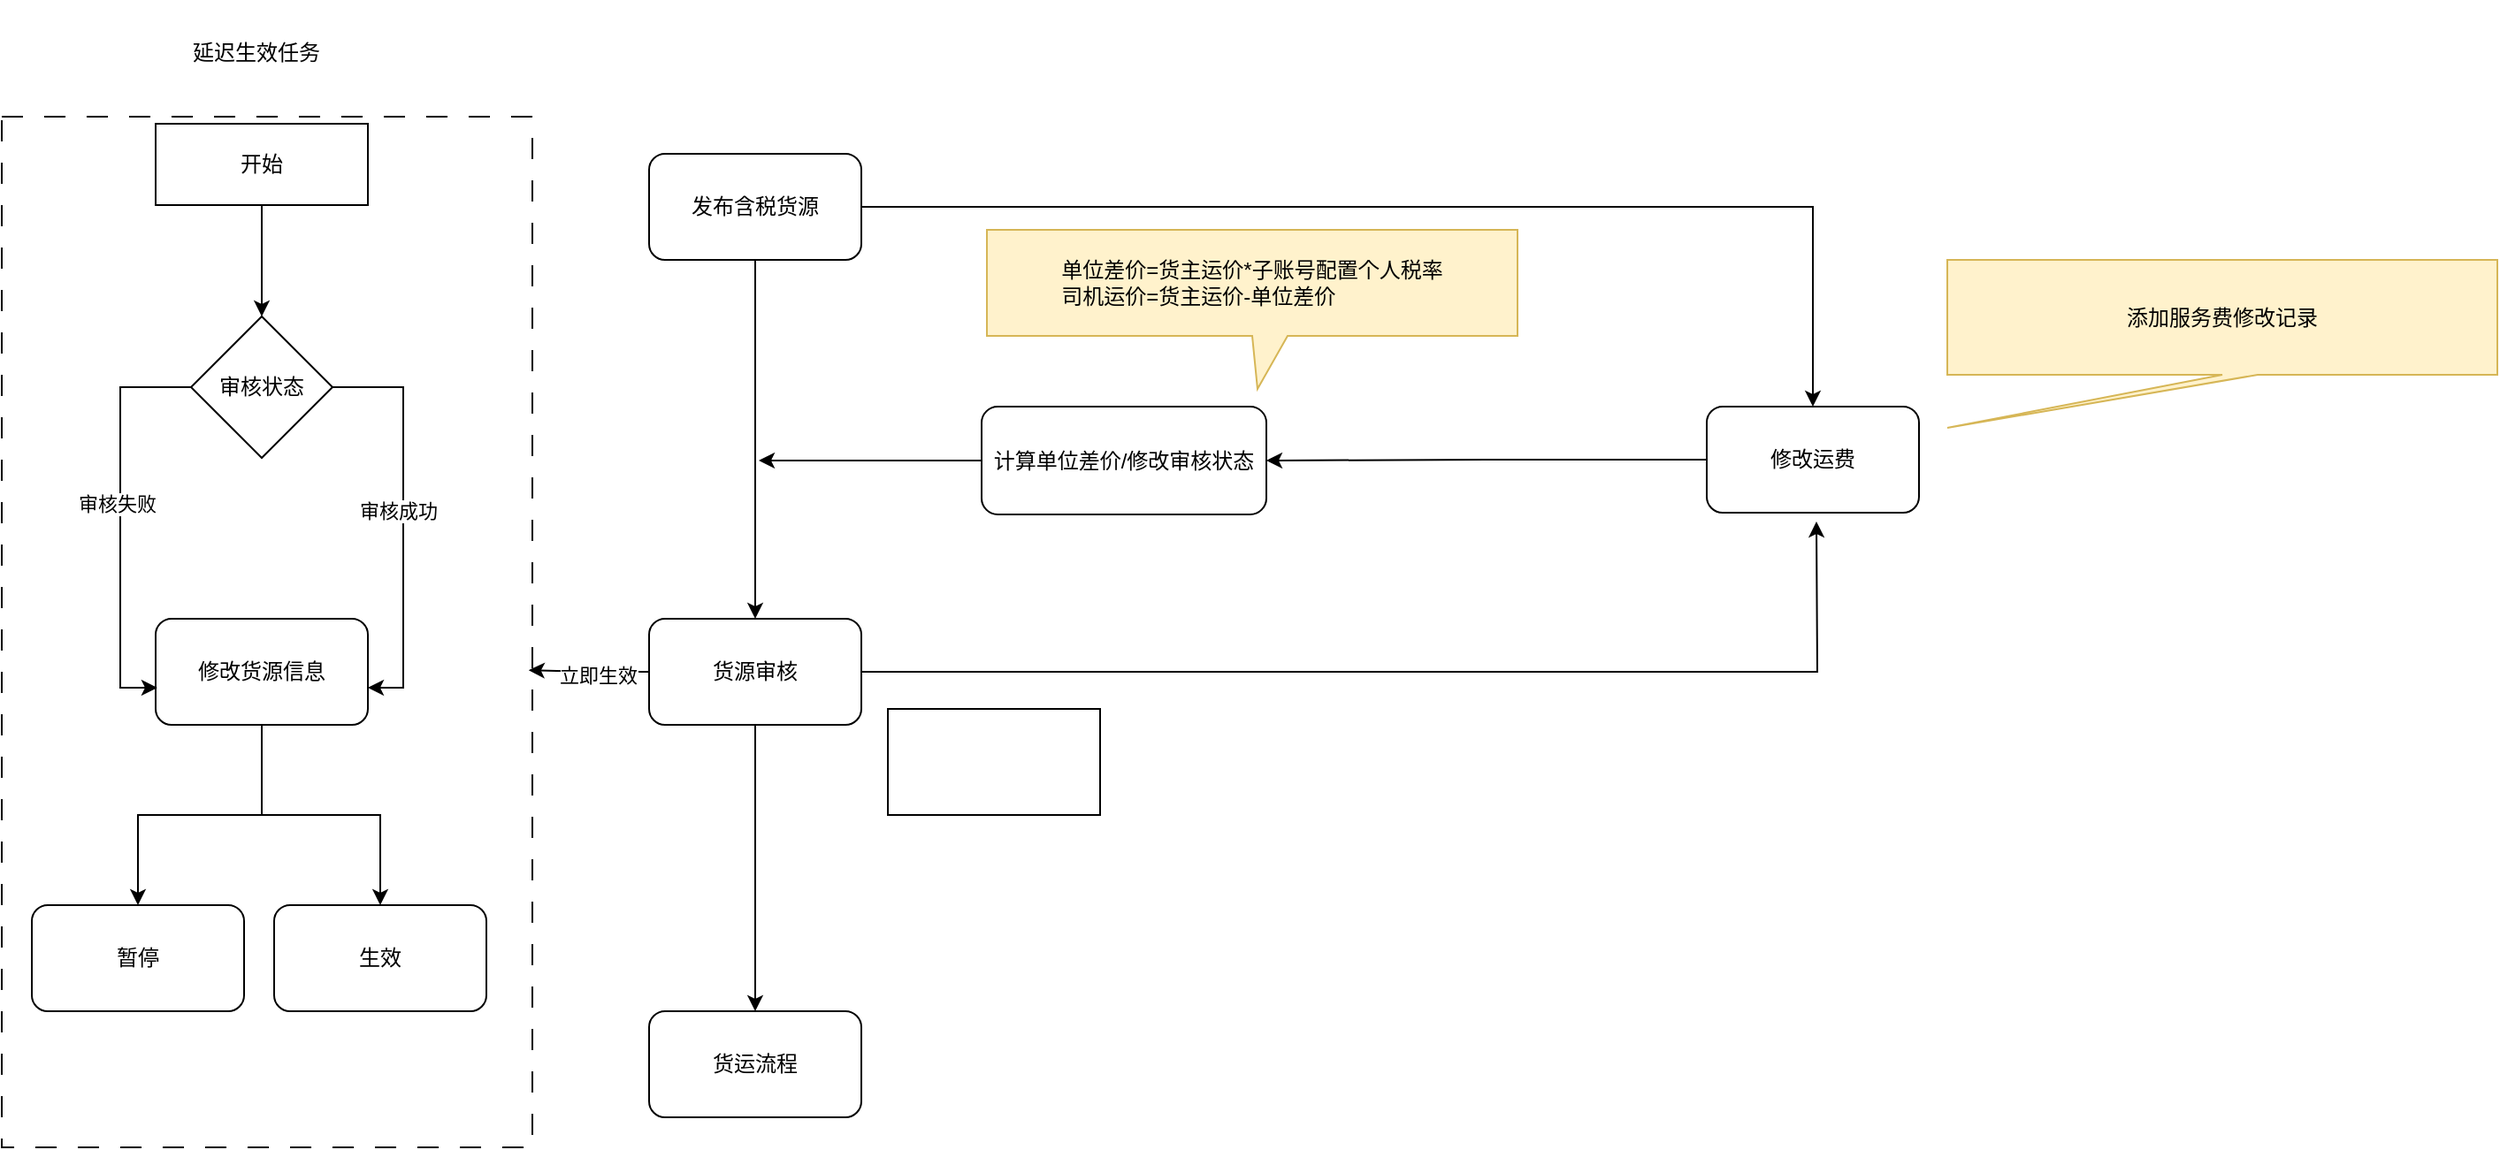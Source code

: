 <mxfile version="27.0.4">
  <diagram name="第 1 页" id="X953SDvG-uvm2T8iUO7L">
    <mxGraphModel dx="2066" dy="1126" grid="0" gridSize="10" guides="1" tooltips="1" connect="1" arrows="1" fold="1" page="1" pageScale="1" pageWidth="2339" pageHeight="3300" math="0" shadow="0">
      <root>
        <mxCell id="0" />
        <mxCell id="1" parent="0" />
        <mxCell id="HxwUGHrHZ89-YTZq8f_4-15" style="edgeStyle=orthogonalEdgeStyle;rounded=0;orthogonalLoop=1;jettySize=auto;html=1;" edge="1" parent="1" source="HxwUGHrHZ89-YTZq8f_4-1" target="HxwUGHrHZ89-YTZq8f_4-3">
          <mxGeometry relative="1" as="geometry" />
        </mxCell>
        <mxCell id="HxwUGHrHZ89-YTZq8f_4-31" style="edgeStyle=orthogonalEdgeStyle;rounded=0;orthogonalLoop=1;jettySize=auto;html=1;" edge="1" parent="1" source="HxwUGHrHZ89-YTZq8f_4-1" target="HxwUGHrHZ89-YTZq8f_4-18">
          <mxGeometry relative="1" as="geometry" />
        </mxCell>
        <mxCell id="HxwUGHrHZ89-YTZq8f_4-1" value="发布含税货源" style="rounded=1;whiteSpace=wrap;html=1;" vertex="1" parent="1">
          <mxGeometry x="850" y="207" width="120" height="60" as="geometry" />
        </mxCell>
        <mxCell id="HxwUGHrHZ89-YTZq8f_4-23" style="edgeStyle=orthogonalEdgeStyle;rounded=0;orthogonalLoop=1;jettySize=auto;html=1;" edge="1" parent="1" source="HxwUGHrHZ89-YTZq8f_4-3" target="HxwUGHrHZ89-YTZq8f_4-21">
          <mxGeometry relative="1" as="geometry" />
        </mxCell>
        <mxCell id="HxwUGHrHZ89-YTZq8f_4-30" style="edgeStyle=orthogonalEdgeStyle;rounded=0;orthogonalLoop=1;jettySize=auto;html=1;" edge="1" parent="1" source="HxwUGHrHZ89-YTZq8f_4-3">
          <mxGeometry relative="1" as="geometry">
            <mxPoint x="1510" y="415" as="targetPoint" />
          </mxGeometry>
        </mxCell>
        <mxCell id="HxwUGHrHZ89-YTZq8f_4-3" value="货源审核" style="rounded=1;whiteSpace=wrap;html=1;" vertex="1" parent="1">
          <mxGeometry x="850" y="470" width="120" height="60" as="geometry" />
        </mxCell>
        <mxCell id="HxwUGHrHZ89-YTZq8f_4-27" style="edgeStyle=orthogonalEdgeStyle;rounded=0;orthogonalLoop=1;jettySize=auto;html=1;" edge="1" parent="1" source="HxwUGHrHZ89-YTZq8f_4-6">
          <mxGeometry relative="1" as="geometry">
            <mxPoint x="912" y="380.5" as="targetPoint" />
          </mxGeometry>
        </mxCell>
        <mxCell id="HxwUGHrHZ89-YTZq8f_4-6" value="计算单位差价/修改审核状态" style="rounded=1;whiteSpace=wrap;html=1;" vertex="1" parent="1">
          <mxGeometry x="1038" y="350" width="161" height="61" as="geometry" />
        </mxCell>
        <mxCell id="HxwUGHrHZ89-YTZq8f_4-7" value="&lt;div data-docx-has-block-data=&quot;false&quot; data-lark-html-role=&quot;root&quot; data-page-id=&quot;PmPzdInQhoWsLtxFXCoc3s2pnDf&quot;&gt;&lt;div style=&quot;text-align: left;&quot; class=&quot;ace-line ace-line old-record-id-NmQLd3BFJoofC6xrh7jcFsMHnQh&quot;&gt;单位差价=货主运价*子账号配置个人税率&lt;/div&gt;&lt;div style=&quot;text-align: left;&quot; class=&quot;ace-line ace-line old-record-id-NvOwdJEEnoes11xt6zHcCwHLnfe&quot;&gt;      司机运价=货主运价-单位差价&lt;/div&gt;&lt;/div&gt;&lt;span class=&quot;lark-record-clipboard&quot; data-lark-record-format=&quot;docx/record&quot; data-lark-record-data=&quot;{&amp;quot;isCut&amp;quot;:false,&amp;quot;rootId&amp;quot;:&amp;quot;PmPzdInQhoWsLtxFXCoc3s2pnDf&amp;quot;,&amp;quot;parentId&amp;quot;:&amp;quot;PmPzdInQhoWsLtxFXCoc3s2pnDf&amp;quot;,&amp;quot;blockIds&amp;quot;:[40,41],&amp;quot;recordIds&amp;quot;:[&amp;quot;NmQLd3BFJoofC6xrh7jcFsMHnQh&amp;quot;,&amp;quot;NvOwdJEEnoes11xt6zHcCwHLnfe&amp;quot;],&amp;quot;recordMap&amp;quot;:{&amp;quot;NmQLd3BFJoofC6xrh7jcFsMHnQh&amp;quot;:{&amp;quot;id&amp;quot;:&amp;quot;NmQLd3BFJoofC6xrh7jcFsMHnQh&amp;quot;,&amp;quot;snapshot&amp;quot;:{&amp;quot;type&amp;quot;:&amp;quot;text&amp;quot;,&amp;quot;parent_id&amp;quot;:&amp;quot;PmPzdInQhoWsLtxFXCoc3s2pnDf&amp;quot;,&amp;quot;comments&amp;quot;:[],&amp;quot;revisions&amp;quot;:[],&amp;quot;locked&amp;quot;:false,&amp;quot;hidden&amp;quot;:false,&amp;quot;author&amp;quot;:&amp;quot;7458225783314038803&amp;quot;,&amp;quot;children&amp;quot;:[],&amp;quot;text&amp;quot;:{&amp;quot;initialAttributedTexts&amp;quot;:{&amp;quot;text&amp;quot;:{&amp;quot;0&amp;quot;:&amp;quot;单位差价=货主运价*子账号配置个人税率&amp;quot;},&amp;quot;attribs&amp;quot;:{&amp;quot;0&amp;quot;:&amp;quot;*0+j&amp;quot;}},&amp;quot;apool&amp;quot;:{&amp;quot;numToAttrib&amp;quot;:{&amp;quot;0&amp;quot;:[&amp;quot;author&amp;quot;,&amp;quot;7458225783314038803&amp;quot;]},&amp;quot;nextNum&amp;quot;:1}},&amp;quot;align&amp;quot;:&amp;quot;&amp;quot;,&amp;quot;folded&amp;quot;:false}},&amp;quot;NvOwdJEEnoes11xt6zHcCwHLnfe&amp;quot;:{&amp;quot;id&amp;quot;:&amp;quot;NvOwdJEEnoes11xt6zHcCwHLnfe&amp;quot;,&amp;quot;snapshot&amp;quot;:{&amp;quot;type&amp;quot;:&amp;quot;text&amp;quot;,&amp;quot;parent_id&amp;quot;:&amp;quot;PmPzdInQhoWsLtxFXCoc3s2pnDf&amp;quot;,&amp;quot;comments&amp;quot;:[],&amp;quot;revisions&amp;quot;:[],&amp;quot;locked&amp;quot;:false,&amp;quot;hidden&amp;quot;:false,&amp;quot;author&amp;quot;:&amp;quot;7458225783314038803&amp;quot;,&amp;quot;children&amp;quot;:[],&amp;quot;text&amp;quot;:{&amp;quot;initialAttributedTexts&amp;quot;:{&amp;quot;text&amp;quot;:{&amp;quot;0&amp;quot;:&amp;quot;      司机运价=货主运价-单位差价&amp;quot;},&amp;quot;attribs&amp;quot;:{&amp;quot;0&amp;quot;:&amp;quot;*0+k&amp;quot;}},&amp;quot;apool&amp;quot;:{&amp;quot;numToAttrib&amp;quot;:{&amp;quot;0&amp;quot;:[&amp;quot;author&amp;quot;,&amp;quot;7458225783314038803&amp;quot;]},&amp;quot;nextNum&amp;quot;:1}},&amp;quot;align&amp;quot;:&amp;quot;&amp;quot;,&amp;quot;folded&amp;quot;:false}},&amp;quot;PmPzdInQhoWsLtxFXCoc3s2pnDf&amp;quot;:{&amp;quot;id&amp;quot;:&amp;quot;PmPzdInQhoWsLtxFXCoc3s2pnDf&amp;quot;,&amp;quot;snapshot&amp;quot;:{&amp;quot;type&amp;quot;:&amp;quot;page&amp;quot;,&amp;quot;parent_id&amp;quot;:&amp;quot;&amp;quot;,&amp;quot;comments&amp;quot;:[],&amp;quot;revisions&amp;quot;:[],&amp;quot;locked&amp;quot;:false,&amp;quot;hidden&amp;quot;:false,&amp;quot;author&amp;quot;:&amp;quot;7458225783314038803&amp;quot;,&amp;quot;children&amp;quot;:[&amp;quot;doxcnSsRzmK9UY6GLMcSYavZb5g&amp;quot;,&amp;quot;doxcnnTq2jZX8zF5uBvYDxKSMM0&amp;quot;,&amp;quot;doxcn73OgdYrPLWlbyHnjd4dCaf&amp;quot;,&amp;quot;doxcn63eAXSfTvNmnqLqj1bcUTg&amp;quot;,&amp;quot;doxcnSirAcn5ZzLQK9ATJMONScc&amp;quot;,&amp;quot;doxcnaucXII4i4NTGBqqvQlXUpc&amp;quot;,&amp;quot;doxcnezhqamkZcwwLYlXd1k73Df&amp;quot;,&amp;quot;RUK6du1UAoI59gxnKC7cXmRunxf&amp;quot;,&amp;quot;doxcndBeBZvMhESlmYhNoraz8Pc&amp;quot;,&amp;quot;LotQdCCTAoonvWxRpNWcTN4vnXc&amp;quot;,&amp;quot;NiP8de5froLFGixGUZZciWxln7e&amp;quot;,&amp;quot;S7ubdwaKRoMomzxIEOvcvkF4nJf&amp;quot;,&amp;quot;Dm8IdY59uoGmJAxqeodcVRJSnIC&amp;quot;,&amp;quot;CuNTd9FRso1d3QxBpxwcE5JsnvL&amp;quot;,&amp;quot;Dnd2dcRqBoCW2kxqE0kcW2rYnNe&amp;quot;,&amp;quot;CE2CdlHt8orWM9xDPupczDMnnvc&amp;quot;,&amp;quot;A9HfdgttWolH1cxuY1RcWkdgnsD&amp;quot;,&amp;quot;ET1DdXk3EoBRz0xeUMYcNoZmnBb&amp;quot;,&amp;quot;Cpfhdy9ppoQDMix1Jr1c3mPKntd&amp;quot;,&amp;quot;BaSPdL87PomiHaxIGh4cdbg2ndF&amp;quot;,&amp;quot;PspLd9SWZojVlYx9l9hc7vx3njf&amp;quot;,&amp;quot;QK0KdJlY5oTKy4xioQzcTmaCnCg&amp;quot;,&amp;quot;G8zwdILu0oyZFyxRLBXcs2aSnlb&amp;quot;,&amp;quot;SGsXdrogVoe90CxuqGNcZSEpnkg&amp;quot;,&amp;quot;Z6Rzdg7iioi1QcxC79Vcw3Pwnt1&amp;quot;,&amp;quot;QpZFd04gMoazcbxpnQecz8xNn0b&amp;quot;,&amp;quot;BLN8dz5zgo1DnXx1ugpcwpaTn8e&amp;quot;,&amp;quot;YJw1dj16poAyETxmY6Xc6ZMkn7S&amp;quot;,&amp;quot;OuGhdA6E3oggCfxp72WcNjA2nNg&amp;quot;,&amp;quot;FISfdRmcIofh3UxEcIjch1ewn9e&amp;quot;,&amp;quot;EbhidXsUFoAhqix19BKcvdpXnOd&amp;quot;,&amp;quot;PZc2dtcJ7oxMSfxz6ZNcXA2Hnkf&amp;quot;,&amp;quot;MkVedFoMZoLnn1xv443ciyPtn0d&amp;quot;,&amp;quot;RtKqdQCn4oAQBfxaZe5cV3RhnOh&amp;quot;,&amp;quot;EHfidlIZIo7AewxMBJBc7K7CnQg&amp;quot;,&amp;quot;OELXd7sXuosqiOx3xpRcONlAnJc&amp;quot;,&amp;quot;AU6BdLSdqotGzzxffRdcTVesnoe&amp;quot;,&amp;quot;VaJQdDIbBoikS1xvuXCcqcDMnJc&amp;quot;,&amp;quot;NmQLd3BFJoofC6xrh7jcFsMHnQh&amp;quot;,&amp;quot;NvOwdJEEnoes11xt6zHcCwHLnfe&amp;quot;,&amp;quot;ZM2odY1GPodB09xtyETcVpR6nId&amp;quot;,&amp;quot;W6Uwd8OgnosMTCxuil1c1yxin8c&amp;quot;,&amp;quot;YXwkdFtBuoBtl8x7tNTciG7tnje&amp;quot;,&amp;quot;FBWHderRHo71fjxR4eeczBh4nFe&amp;quot;,&amp;quot;W2gpdmr26o5GIBxXPJWcZVGrnAB&amp;quot;,&amp;quot;JFTGdOCwPoPTVKxRMdAcfCPSnBd&amp;quot;,&amp;quot;SnNGdQTt3oETkBxRsBCcPKzAnkh&amp;quot;,&amp;quot;TQnKdNuP7oDjplxAlcUciLxUn8b&amp;quot;,&amp;quot;UOB9dPcxXoRwizx5qovcyFzcnhh&amp;quot;,&amp;quot;WDYmdSWDTofSq7xf84scb9HBnUb&amp;quot;,&amp;quot;L9iadKczMowOvQxpHescn7KonQh&amp;quot;,&amp;quot;G3KHdRRF7oelCmxKqyncygutnF8&amp;quot;,&amp;quot;GscRd2UkIoHIepxCVGzc2scvnOd&amp;quot;,&amp;quot;LjvmdHLhLoIqWsx9Su4cIRm6nde&amp;quot;,&amp;quot;NxghdQSEUol12exHoESctJhAnxh&amp;quot;,&amp;quot;IPAAdlCJIoJiHyxV0D7cjIKRnfe&amp;quot;,&amp;quot;YtpYdFi2aozk4ox7gaMcntHvnCh&amp;quot;,&amp;quot;OvYhd2c5yoDKUzxSpJScIxvanrd&amp;quot;,&amp;quot;Z38HdWhEYoEKebx4TzJctTUqnCg&amp;quot;,&amp;quot;RcG3dWAQAoNUygxFTugcNFGXnDf&amp;quot;,&amp;quot;UyIzd073ToSGoVxe9LZc6HiPnse&amp;quot;,&amp;quot;MQFXdli78oJhTSxr9RVcbu7Nnzc&amp;quot;,&amp;quot;BOXFddeF7o53Z0xsFgVc53oGndf&amp;quot;,&amp;quot;HDdTd2TGpoMGh8xLGmjcK3kFnkf&amp;quot;,&amp;quot;EOECdmyftoPSuQxWYTAcQA9knyd&amp;quot;,&amp;quot;GUCndieFboNVdFxllhqcTDxpnWb&amp;quot;,&amp;quot;Ua7Xdectdovls0xF3p5cB1WWnPd&amp;quot;,&amp;quot;ONhudOffCordgGxyQKicXy7Dnve&amp;quot;,&amp;quot;Og11dpQBNoOsGzxWs7NcyKhbnnb&amp;quot;,&amp;quot;Prywd8IYeoaESNxcw6lccr88nff&amp;quot;,&amp;quot;FSI9dfe5XoIIWtxkdSZcMtLWnWf&amp;quot;,&amp;quot;Mm7hd0fL5oqmu2xkqVhcyIK1nkg&amp;quot;,&amp;quot;PTx6dsDj3o1S6CxYsq8cJ1I1nmg&amp;quot;,&amp;quot;TBKKdnPnyoxQTDxJVcVc5Uafnqh&amp;quot;,&amp;quot;Z7NrdOZmWohxSZxKkkmcA7Y5nSa&amp;quot;,&amp;quot;OcfZd8REMo6pgMxkkgXccLsnnoe&amp;quot;,&amp;quot;VbwZdLEjJokL0rxh691c8hnXnbf&amp;quot;,&amp;quot;EMxfdV3C7oi9fmxAnj0c8ih3nzf&amp;quot;,&amp;quot;I4yxdGRvYoOCWGxY0m3cX0ktnRw&amp;quot;,&amp;quot;Wl9GdDubPogxc1xv2TWctiRPnRb&amp;quot;,&amp;quot;EIr6dlqpaoqfuKx3knucfsx8nug&amp;quot;,&amp;quot;GQdJd1EB5ovBC2xR5wccOGa5n0b&amp;quot;,&amp;quot;RPrYdINY7okjmwxY5AwcqqTrnQK&amp;quot;,&amp;quot;IyEGdldwhojiJbxTbxrchHSOnxc&amp;quot;,&amp;quot;RL54dUizloL78axBcj2cZlrCngg&amp;quot;,&amp;quot;WOGPdCFwMoOzV3xUhzXcsKqtnsf&amp;quot;,&amp;quot;Yrdqdmb3sozckOxizhjckdn2nTe&amp;quot;,&amp;quot;J5h6dZYHDoaRhDxGHWQcVtkrnVh&amp;quot;,&amp;quot;WXu2dX8L8oZowHx9EMmcKHPynwh&amp;quot;,&amp;quot;H8KLdF6pRoAOeXxYW8XciMnvn0c&amp;quot;,&amp;quot;MvO7deKdvoYSiHxvn9DcASNEnqf&amp;quot;,&amp;quot;CkjRdxNudoTBKYxB5Z4ckzqTnGf&amp;quot;,&amp;quot;QFtqdoawwoj3xmxhTjOcM5qgn4b&amp;quot;,&amp;quot;CQU9dFhMSonbPnxWjlbc0ypIn0b&amp;quot;,&amp;quot;Rilkd0xUwof0QBxe7dBcFeBKnzb&amp;quot;,&amp;quot;TyQfdnoqNoETeKxEWRMcWQH9nSc&amp;quot;,&amp;quot;NvqIdJoI5o8bx6xOO64cylY2nDb&amp;quot;,&amp;quot;ApKYd7sBVoz2B2xtVyIcRwvfn7d&amp;quot;,&amp;quot;EhzqdYa3WoduYfxwhgHcTKvRnnf&amp;quot;,&amp;quot;ZUPqdjN8PoPcFDxhRitcx0tqnae&amp;quot;,&amp;quot;SI5xdZTZro0dBfxOYLTcKivKn9B&amp;quot;,&amp;quot;IFTtdmF0yollksxWlp9cFdWXnfg&amp;quot;,&amp;quot;WnfxdjTqxoIIOKx1rBycHsqfnGd&amp;quot;,&amp;quot;XiLOd7gJ1oUsjZxr66cc0pAYnwh&amp;quot;,&amp;quot;M6D4d7W6loMsM1xz7MXcSRaonTe&amp;quot;,&amp;quot;QrXLdO4eGoi8TyxsJW0ci5E0nBp&amp;quot;,&amp;quot;EFcndDWinoryBixoiQNcOzuPndh&amp;quot;,&amp;quot;W75bdiFEOoA2Lgxrf9Tc4pkunYg&amp;quot;,&amp;quot;O40hddfoVoN100xXydYcUArTn1G&amp;quot;,&amp;quot;YTcmdJbeMoZHR7xHQsYcfv2CnUf&amp;quot;,&amp;quot;RO8td6QHVopCo0x6Q7McqQGTnab&amp;quot;,&amp;quot;C4G4d8Z2yogOpaxFd17cwx6wnOf&amp;quot;,&amp;quot;AiEvdW6NXoaWR2xG4iqct97LnUe&amp;quot;,&amp;quot;DQWvdoOyGo3JTWxdWbocZN8tnvg&amp;quot;,&amp;quot;AUi1ddjfVofwJkx7PVocwqXhnkd&amp;quot;,&amp;quot;OeUmdUdUloJyX2xaQTIcb6OjnDd&amp;quot;,&amp;quot;F0pVd9tjJo9UuJxSYKqcNiPEn6g&amp;quot;,&amp;quot;KwOVd9heeoTLo1xKJoFcP1U1nsg&amp;quot;,&amp;quot;GUNjdMOImo1lEXx3gRucEBkKnbe&amp;quot;,&amp;quot;QGoWdtj1kojXkwxy1Prc5CWXnhh&amp;quot;,&amp;quot;Q7KwdkFqoo87GKxbRHkcbtaenZf&amp;quot;,&amp;quot;Sghrd2YanoKw8ixZIrccwfsAn7f&amp;quot;,&amp;quot;CURyd8MhUoryXKxl6HvcBulln0c&amp;quot;,&amp;quot;XVwyd2nyZophdIxdOi9c72GanKh&amp;quot;,&amp;quot;Lc61d2NJpoKQlxxkpuGco5AInpf&amp;quot;,&amp;quot;U7pDdVSJuohNGaxOjmucMRfnnte&amp;quot;,&amp;quot;Lp9gdkEYJo5Q4IxIGa5cARxNncc&amp;quot;,&amp;quot;AmtbdJyQlo6OO9xPR3mcCyeSnkq&amp;quot;,&amp;quot;YlxPdjulroMzb0xDKtZcK0WJnDo&amp;quot;,&amp;quot;BixAdH8cAobPFnxIuhdcooZ7nHh&amp;quot;,&amp;quot;T0qwdSW6Zo3nwgx2aXXcvrKcnde&amp;quot;,&amp;quot;UGfVd7CERoLeR4xjZDYcppy6nGb&amp;quot;,&amp;quot;Vh7vdx9q9oCED3xHbowc1I15nLd&amp;quot;,&amp;quot;OwRvdDkvYoLYruxwScmc1BHjnec&amp;quot;,&amp;quot;X5L0dO6L8oY6gFxPrLScbIV2nRe&amp;quot;,&amp;quot;BeCtdsLqzoTt1DxnYMgcwEQunkb&amp;quot;,&amp;quot;V93rdZgc2oQtmTxCajKcHHjFnXb&amp;quot;,&amp;quot;KYzbdxyAwoTO8exLtKbcIglcndh&amp;quot;,&amp;quot;NqzVdDlB0oM92qxhbvEcswOln8e&amp;quot;,&amp;quot;M5SSd94K2oS4IgxcldgczQOOnvg&amp;quot;,&amp;quot;EkBCdgZUxobtbnxHxasc4bGinCk&amp;quot;,&amp;quot;A8hZdF8mUo9Y36xmAo2c8Xp9nrg&amp;quot;,&amp;quot;KuPZdGJZ8oYJwdx1SeSccOkYnbb&amp;quot;,&amp;quot;K7z5dDKMjoeIFaxEaYmcVuYDnIf&amp;quot;,&amp;quot;SxP2dt82uogTXuxkI7Dcp9pmnmc&amp;quot;,&amp;quot;IqcndGn15oA8fhxFtikc6YS5nwf&amp;quot;,&amp;quot;Rlbbd8JbxoVVpqxGtUZcQLTpnbe&amp;quot;,&amp;quot;CdIqdk8JjobQDsx5ftvcklQdnVb&amp;quot;,&amp;quot;OgLMdB0K2oTgIVx5r4QcEXXKnxe&amp;quot;,&amp;quot;QqDhdErJkogHizxO3VKcZQsVnXf&amp;quot;,&amp;quot;Z2vedXcmmo9zH5x9ds6cBkKln2g&amp;quot;,&amp;quot;YpLZdxWMPos1rQxADW9cCI5Vn6g&amp;quot;,&amp;quot;UhpMdJYmhowNUoxnOwrcmie5n8b&amp;quot;,&amp;quot;Ly8mdAuuBofAIBxYjlscbpJNnPd&amp;quot;,&amp;quot;GhsVdBEsRo3RgRxufHncAfbNnOd&amp;quot;,&amp;quot;HeFbdDbwboWKp6xT7IwcluX6n4s&amp;quot;,&amp;quot;HRRjdK8rJo0R4ZxRpl9cUzAanKg&amp;quot;,&amp;quot;AjeMd2WIVoDUFBxtQpQcwkhanw5&amp;quot;,&amp;quot;doxcn8S5qbZZZqfs8cCnIrQBdbj&amp;quot;,&amp;quot;doxcnpL4VTpZfCaJuuB6nUa9KCf&amp;quot;],&amp;quot;text&amp;quot;:{&amp;quot;apool&amp;quot;:{&amp;quot;nextNum&amp;quot;:1,&amp;quot;numToAttrib&amp;quot;:{&amp;quot;0&amp;quot;:[&amp;quot;author&amp;quot;,&amp;quot;7458225783314038803&amp;quot;]}},&amp;quot;initialAttributedTexts&amp;quot;:{&amp;quot;attribs&amp;quot;:{&amp;quot;0&amp;quot;:&amp;quot;*0+b&amp;quot;},&amp;quot;text&amp;quot;:{&amp;quot;0&amp;quot;:&amp;quot;网货-5月功能迭代优化&amp;quot;}}},&amp;quot;align&amp;quot;:&amp;quot;&amp;quot;,&amp;quot;doc_info&amp;quot;:{&amp;quot;editors&amp;quot;:[&amp;quot;7458225783314038803&amp;quot;],&amp;quot;options&amp;quot;:[&amp;quot;editors&amp;quot;,&amp;quot;edit_time&amp;quot;],&amp;quot;deleted_editors&amp;quot;:[],&amp;quot;option_modified&amp;quot;:null}}}},&amp;quot;payloadMap&amp;quot;:{&amp;quot;NmQLd3BFJoofC6xrh7jcFsMHnQh&amp;quot;:{&amp;quot;level&amp;quot;:1},&amp;quot;NvOwdJEEnoes11xt6zHcCwHLnfe&amp;quot;:{&amp;quot;level&amp;quot;:1}},&amp;quot;extra&amp;quot;:{&amp;quot;channel&amp;quot;:&amp;quot;saas&amp;quot;,&amp;quot;pasteRandomId&amp;quot;:&amp;quot;5909c7fd-65ef-4b66-8e2d-287bd1afacf1&amp;quot;,&amp;quot;mention_page_title&amp;quot;:{},&amp;quot;external_mention_url&amp;quot;:{},&amp;quot;isEqualBlockSelection&amp;quot;:false},&amp;quot;isKeepQuoteContainer&amp;quot;:false,&amp;quot;selection&amp;quot;:[{&amp;quot;id&amp;quot;:40,&amp;quot;type&amp;quot;:&amp;quot;text&amp;quot;,&amp;quot;selection&amp;quot;:{&amp;quot;start&amp;quot;:6,&amp;quot;end&amp;quot;:25},&amp;quot;recordId&amp;quot;:&amp;quot;NmQLd3BFJoofC6xrh7jcFsMHnQh&amp;quot;},{&amp;quot;id&amp;quot;:41,&amp;quot;type&amp;quot;:&amp;quot;text&amp;quot;,&amp;quot;selection&amp;quot;:{&amp;quot;start&amp;quot;:0,&amp;quot;end&amp;quot;:20},&amp;quot;recordId&amp;quot;:&amp;quot;NvOwdJEEnoes11xt6zHcCwHLnfe&amp;quot;}],&amp;quot;pasteFlag&amp;quot;:&amp;quot;52001837-6608-476c-9622-511b4d9fbeda&amp;quot;}&quot;&gt;&lt;/span&gt;" style="shape=callout;whiteSpace=wrap;html=1;perimeter=calloutPerimeter;fillColor=#fff2cc;strokeColor=#d6b656;position2=0.51;" vertex="1" parent="1">
          <mxGeometry x="1041" y="250" width="300" height="90" as="geometry" />
        </mxCell>
        <mxCell id="HxwUGHrHZ89-YTZq8f_4-32" style="edgeStyle=orthogonalEdgeStyle;rounded=0;orthogonalLoop=1;jettySize=auto;html=1;entryX=1;entryY=0.5;entryDx=0;entryDy=0;" edge="1" parent="1" source="HxwUGHrHZ89-YTZq8f_4-18" target="HxwUGHrHZ89-YTZq8f_4-6">
          <mxGeometry relative="1" as="geometry" />
        </mxCell>
        <mxCell id="HxwUGHrHZ89-YTZq8f_4-18" value="修改运费" style="rounded=1;whiteSpace=wrap;html=1;" vertex="1" parent="1">
          <mxGeometry x="1448" y="350" width="120" height="60" as="geometry" />
        </mxCell>
        <mxCell id="HxwUGHrHZ89-YTZq8f_4-21" value="货运流程" style="rounded=1;whiteSpace=wrap;html=1;" vertex="1" parent="1">
          <mxGeometry x="850" y="692" width="120" height="60" as="geometry" />
        </mxCell>
        <mxCell id="HxwUGHrHZ89-YTZq8f_4-33" value="添加服务费修改记录" style="shape=callout;whiteSpace=wrap;html=1;perimeter=calloutPerimeter;position2=0;fillColor=#fff2cc;strokeColor=#d6b656;" vertex="1" parent="1">
          <mxGeometry x="1584" y="267" width="311" height="95" as="geometry" />
        </mxCell>
        <mxCell id="HxwUGHrHZ89-YTZq8f_4-34" value="" style="rounded=0;whiteSpace=wrap;html=1;dashed=1;dashPattern=12 12;" vertex="1" parent="1">
          <mxGeometry x="484" y="186" width="300" height="583" as="geometry" />
        </mxCell>
        <mxCell id="HxwUGHrHZ89-YTZq8f_4-40" value="" style="edgeStyle=orthogonalEdgeStyle;rounded=0;orthogonalLoop=1;jettySize=auto;html=1;" edge="1" parent="1" source="HxwUGHrHZ89-YTZq8f_4-36" target="HxwUGHrHZ89-YTZq8f_4-39">
          <mxGeometry relative="1" as="geometry" />
        </mxCell>
        <mxCell id="HxwUGHrHZ89-YTZq8f_4-36" value="开始" style="rounded=0;whiteSpace=wrap;html=1;" vertex="1" parent="1">
          <mxGeometry x="571" y="190" width="120" height="46" as="geometry" />
        </mxCell>
        <mxCell id="HxwUGHrHZ89-YTZq8f_4-38" value="暂停" style="rounded=1;whiteSpace=wrap;html=1;" vertex="1" parent="1">
          <mxGeometry x="501" y="632" width="120" height="60" as="geometry" />
        </mxCell>
        <mxCell id="HxwUGHrHZ89-YTZq8f_4-39" value="审核状态" style="rhombus;whiteSpace=wrap;html=1;rounded=0;" vertex="1" parent="1">
          <mxGeometry x="591" y="299" width="80" height="80" as="geometry" />
        </mxCell>
        <mxCell id="HxwUGHrHZ89-YTZq8f_4-51" style="edgeStyle=orthogonalEdgeStyle;rounded=0;orthogonalLoop=1;jettySize=auto;html=1;" edge="1" parent="1" source="HxwUGHrHZ89-YTZq8f_4-46" target="HxwUGHrHZ89-YTZq8f_4-38">
          <mxGeometry relative="1" as="geometry" />
        </mxCell>
        <mxCell id="HxwUGHrHZ89-YTZq8f_4-57" style="edgeStyle=orthogonalEdgeStyle;rounded=0;orthogonalLoop=1;jettySize=auto;html=1;" edge="1" parent="1" source="HxwUGHrHZ89-YTZq8f_4-46" target="HxwUGHrHZ89-YTZq8f_4-53">
          <mxGeometry relative="1" as="geometry" />
        </mxCell>
        <mxCell id="HxwUGHrHZ89-YTZq8f_4-46" value="修改货源信息" style="rounded=1;whiteSpace=wrap;html=1;" vertex="1" parent="1">
          <mxGeometry x="571" y="470" width="120" height="60" as="geometry" />
        </mxCell>
        <mxCell id="HxwUGHrHZ89-YTZq8f_4-52" style="edgeStyle=orthogonalEdgeStyle;rounded=0;orthogonalLoop=1;jettySize=auto;html=1;entryX=0.008;entryY=0.65;entryDx=0;entryDy=0;entryPerimeter=0;" edge="1" parent="1" source="HxwUGHrHZ89-YTZq8f_4-39" target="HxwUGHrHZ89-YTZq8f_4-46">
          <mxGeometry relative="1" as="geometry">
            <Array as="points">
              <mxPoint x="551" y="339" />
              <mxPoint x="551" y="509" />
            </Array>
          </mxGeometry>
        </mxCell>
        <mxCell id="HxwUGHrHZ89-YTZq8f_4-54" value="审核失败" style="edgeLabel;html=1;align=center;verticalAlign=middle;resizable=0;points=[];" vertex="1" connectable="0" parent="HxwUGHrHZ89-YTZq8f_4-52">
          <mxGeometry x="-0.082" y="-2" relative="1" as="geometry">
            <mxPoint as="offset" />
          </mxGeometry>
        </mxCell>
        <mxCell id="HxwUGHrHZ89-YTZq8f_4-53" value="生效" style="rounded=1;whiteSpace=wrap;html=1;" vertex="1" parent="1">
          <mxGeometry x="638" y="632" width="120" height="60" as="geometry" />
        </mxCell>
        <mxCell id="HxwUGHrHZ89-YTZq8f_4-55" style="edgeStyle=orthogonalEdgeStyle;rounded=0;orthogonalLoop=1;jettySize=auto;html=1;entryX=1;entryY=0.65;entryDx=0;entryDy=0;entryPerimeter=0;" edge="1" parent="1" source="HxwUGHrHZ89-YTZq8f_4-39" target="HxwUGHrHZ89-YTZq8f_4-46">
          <mxGeometry relative="1" as="geometry">
            <Array as="points">
              <mxPoint x="711" y="339" />
              <mxPoint x="711" y="509" />
            </Array>
          </mxGeometry>
        </mxCell>
        <mxCell id="HxwUGHrHZ89-YTZq8f_4-56" value="审核成功" style="edgeLabel;html=1;align=center;verticalAlign=middle;resizable=0;points=[];" vertex="1" connectable="0" parent="HxwUGHrHZ89-YTZq8f_4-55">
          <mxGeometry x="-0.043" y="-3" relative="1" as="geometry">
            <mxPoint as="offset" />
          </mxGeometry>
        </mxCell>
        <mxCell id="HxwUGHrHZ89-YTZq8f_4-58" style="edgeStyle=orthogonalEdgeStyle;rounded=0;orthogonalLoop=1;jettySize=auto;html=1;entryX=0.993;entryY=0.537;entryDx=0;entryDy=0;entryPerimeter=0;" edge="1" parent="1" source="HxwUGHrHZ89-YTZq8f_4-3" target="HxwUGHrHZ89-YTZq8f_4-34">
          <mxGeometry relative="1" as="geometry" />
        </mxCell>
        <mxCell id="HxwUGHrHZ89-YTZq8f_4-59" value="立即生效" style="edgeLabel;html=1;align=center;verticalAlign=middle;resizable=0;points=[];" vertex="1" connectable="0" parent="HxwUGHrHZ89-YTZq8f_4-58">
          <mxGeometry x="0.041" y="2" relative="1" as="geometry">
            <mxPoint x="6" y="1" as="offset" />
          </mxGeometry>
        </mxCell>
        <mxCell id="HxwUGHrHZ89-YTZq8f_4-61" value="" style="rounded=0;whiteSpace=wrap;html=1;" vertex="1" parent="1">
          <mxGeometry x="985" y="521" width="120" height="60" as="geometry" />
        </mxCell>
        <mxCell id="HxwUGHrHZ89-YTZq8f_4-62" value="延迟生效任务" style="rounded=0;whiteSpace=wrap;html=1;strokeColor=none;" vertex="1" parent="1">
          <mxGeometry x="568" y="120" width="120" height="60" as="geometry" />
        </mxCell>
      </root>
    </mxGraphModel>
  </diagram>
</mxfile>
